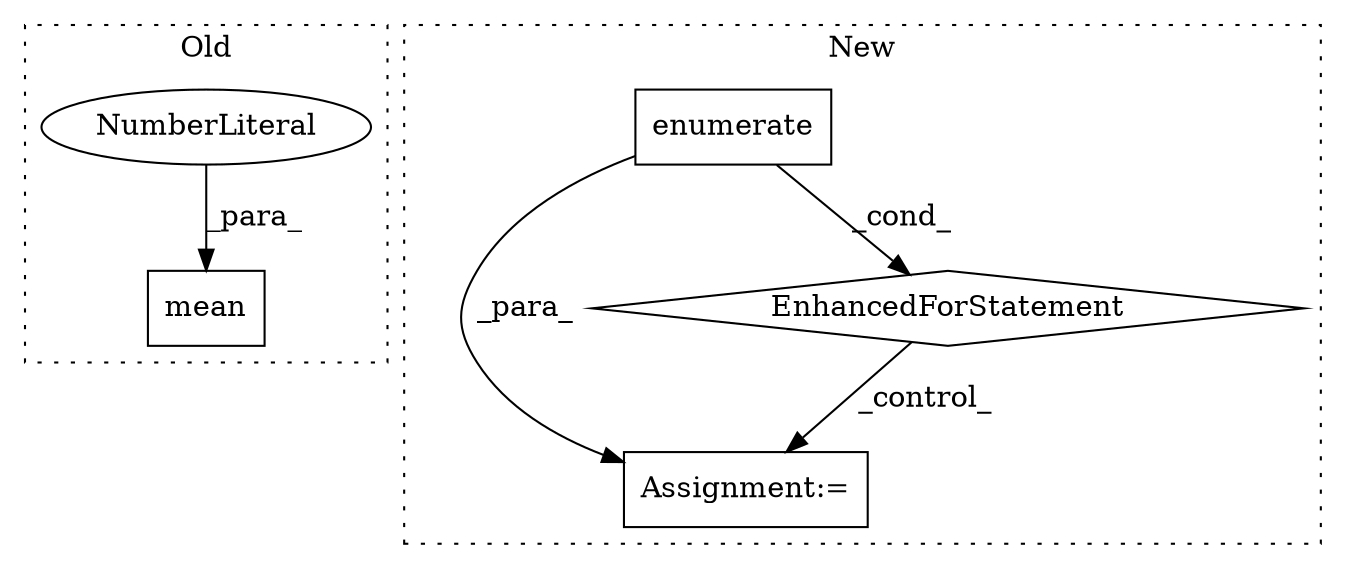digraph G {
subgraph cluster0 {
1 [label="mean" a="32" s="306,312" l="5,1" shape="box"];
4 [label="NumberLiteral" a="34" s="311" l="1" shape="ellipse"];
label = "Old";
style="dotted";
}
subgraph cluster1 {
2 [label="enumerate" a="32" s="552,569" l="10,1" shape="box"];
3 [label="Assignment:=" a="7" s="583" l="1" shape="box"];
5 [label="EnhancedForStatement" a="70" s="476,570" l="63,2" shape="diamond"];
label = "New";
style="dotted";
}
2 -> 3 [label="_para_"];
2 -> 5 [label="_cond_"];
4 -> 1 [label="_para_"];
5 -> 3 [label="_control_"];
}